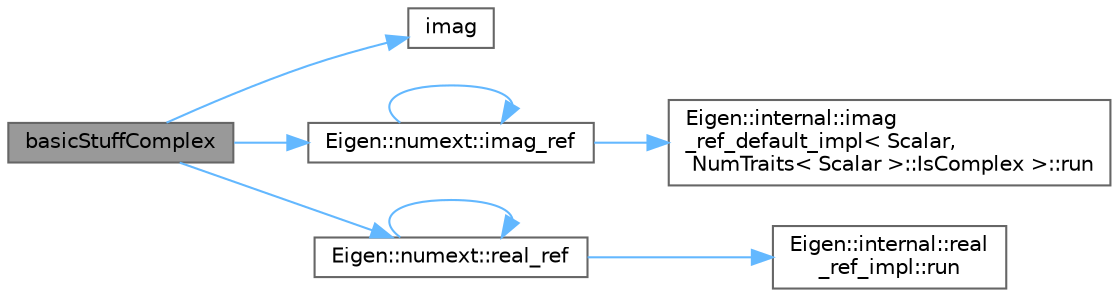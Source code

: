 digraph "basicStuffComplex"
{
 // LATEX_PDF_SIZE
  bgcolor="transparent";
  edge [fontname=Helvetica,fontsize=10,labelfontname=Helvetica,labelfontsize=10];
  node [fontname=Helvetica,fontsize=10,shape=box,height=0.2,width=0.4];
  rankdir="LR";
  Node1 [id="Node000001",label="basicStuffComplex",height=0.2,width=0.4,color="gray40", fillcolor="grey60", style="filled", fontcolor="black",tooltip=" "];
  Node1 -> Node2 [id="edge8_Node000001_Node000002",color="steelblue1",style="solid",tooltip=" "];
  Node2 [id="Node000002",label="imag",height=0.2,width=0.4,color="grey40", fillcolor="white", style="filled",URL="$_common_cwise_unary_ops_8h.html#a8cc3d2f4413a156b2ec6a3097efd3aa4",tooltip=" "];
  Node1 -> Node3 [id="edge9_Node000001_Node000003",color="steelblue1",style="solid",tooltip=" "];
  Node3 [id="Node000003",label="Eigen::numext::imag_ref",height=0.2,width=0.4,color="grey40", fillcolor="white", style="filled",URL="$namespace_eigen_1_1numext.html#a3971fed6f1aa9f60bf2b3c9c29f674b4",tooltip=" "];
  Node3 -> Node3 [id="edge10_Node000003_Node000003",color="steelblue1",style="solid",tooltip=" "];
  Node3 -> Node4 [id="edge11_Node000003_Node000004",color="steelblue1",style="solid",tooltip=" "];
  Node4 [id="Node000004",label="Eigen::internal::imag\l_ref_default_impl\< Scalar,\l NumTraits\< Scalar \>::IsComplex \>::run",height=0.2,width=0.4,color="grey40", fillcolor="white", style="filled",URL="$struct_eigen_1_1internal_1_1imag__ref__default__impl.html#aae92214767cd4867f24679e647e1b7e7",tooltip=" "];
  Node1 -> Node5 [id="edge12_Node000001_Node000005",color="steelblue1",style="solid",tooltip=" "];
  Node5 [id="Node000005",label="Eigen::numext::real_ref",height=0.2,width=0.4,color="grey40", fillcolor="white", style="filled",URL="$namespace_eigen_1_1numext.html#a908b0f48dbf32779221377494ebbb62e",tooltip=" "];
  Node5 -> Node5 [id="edge13_Node000005_Node000005",color="steelblue1",style="solid",tooltip=" "];
  Node5 -> Node6 [id="edge14_Node000005_Node000006",color="steelblue1",style="solid",tooltip=" "];
  Node6 [id="Node000006",label="Eigen::internal::real\l_ref_impl::run",height=0.2,width=0.4,color="grey40", fillcolor="white", style="filled",URL="$struct_eigen_1_1internal_1_1real__ref__impl.html#acb00bb242ddaee8a963fab35fe11b60d",tooltip=" "];
}
